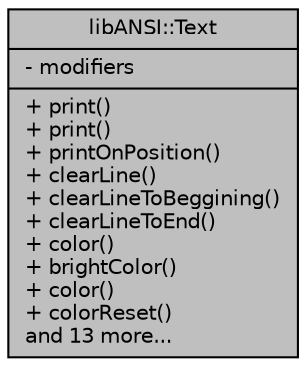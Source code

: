 digraph "libANSI::Text"
{
 // LATEX_PDF_SIZE
  edge [fontname="Helvetica",fontsize="10",labelfontname="Helvetica",labelfontsize="10"];
  node [fontname="Helvetica",fontsize="10",shape=record];
  Node1 [label="{libANSI::Text\n|- modifiers\l|+ print()\l+ print()\l+ printOnPosition()\l+ clearLine()\l+ clearLineToBeggining()\l+ clearLineToEnd()\l+ color()\l+ brightColor()\l+ color()\l+ colorReset()\land 13 more...\l}",height=0.2,width=0.4,color="black", fillcolor="grey75", style="filled", fontcolor="black",tooltip=" "];
}

